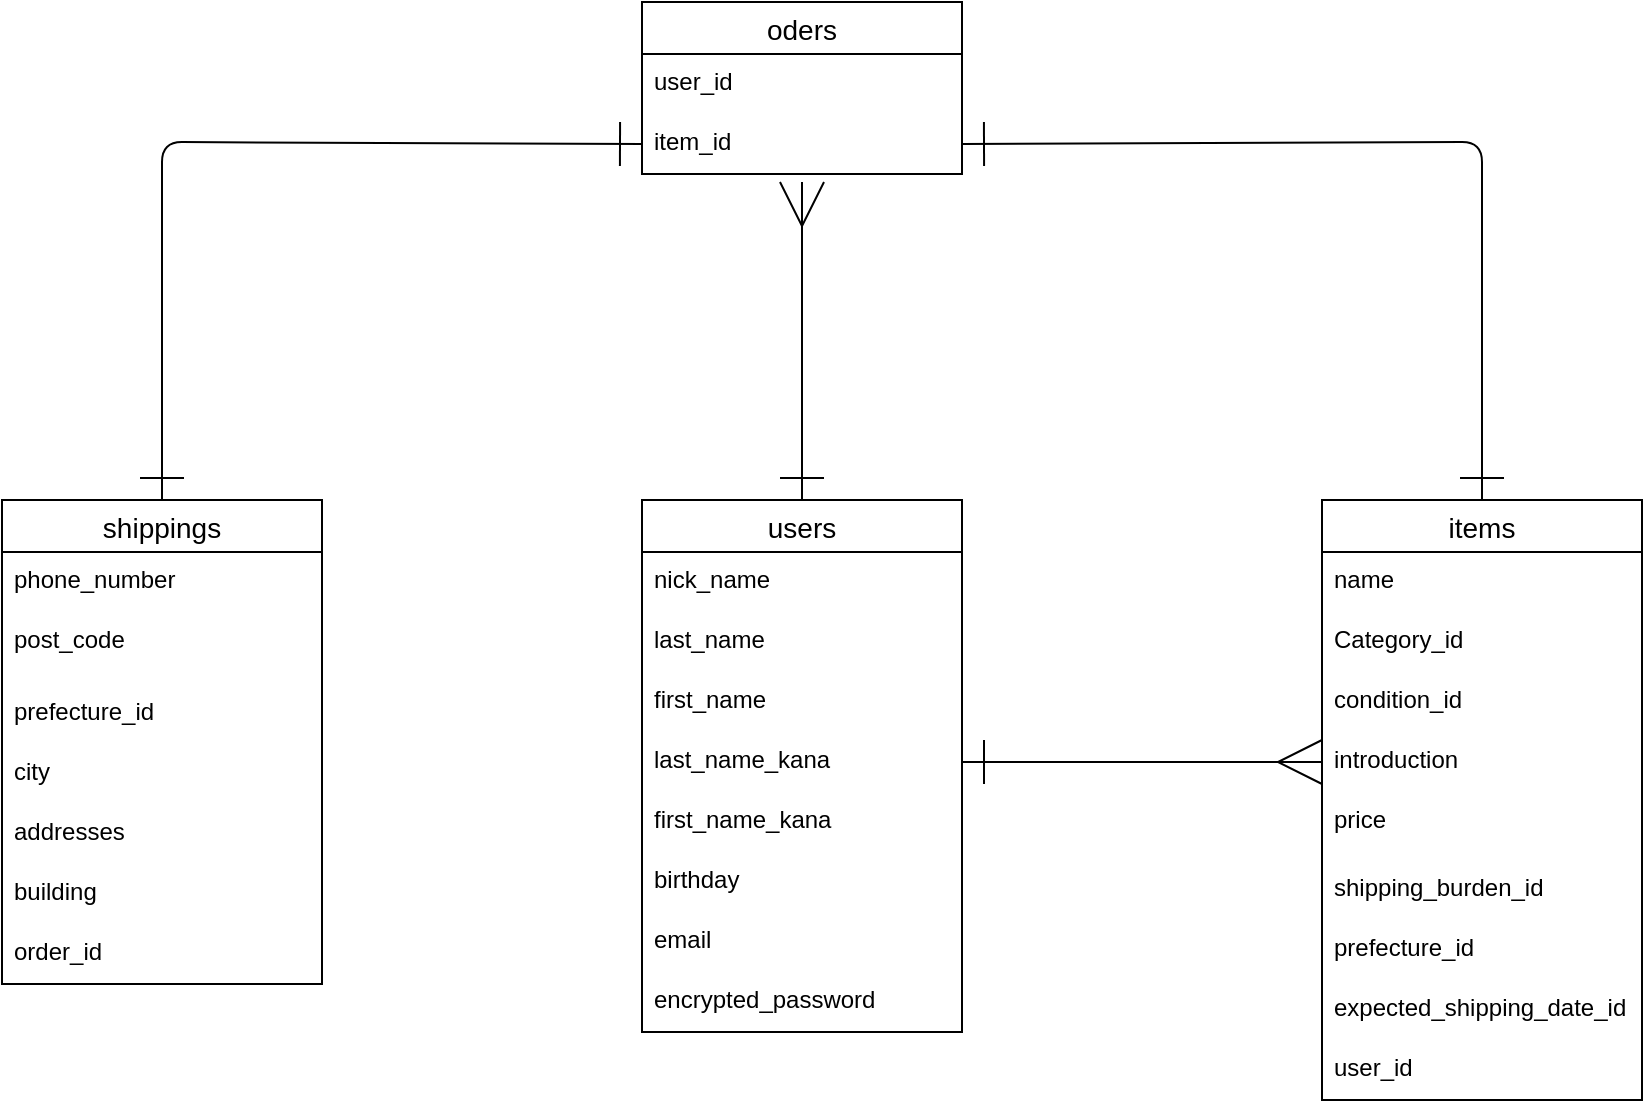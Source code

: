 <mxfile>
    <diagram id="qoujHvfrsgc2nFzQ4Caw" name="ページ1">
        <mxGraphModel dx="1082" dy="1124" grid="1" gridSize="10" guides="1" tooltips="1" connect="1" arrows="1" fold="1" page="1" pageScale="1" pageWidth="827" pageHeight="1169" math="0" shadow="0">
            <root>
                <mxCell id="0"/>
                <mxCell id="1" parent="0"/>
                <mxCell id="KNyMAkv7wVHLHsJy2t2F-1" value="oders" style="swimlane;fontStyle=0;childLayout=stackLayout;horizontal=1;startSize=26;horizontalStack=0;resizeParent=1;resizeParentMax=0;resizeLast=0;collapsible=1;marginBottom=0;align=center;fontSize=14;" parent="1" vertex="1">
                    <mxGeometry x="320" y="210" width="160" height="86" as="geometry"/>
                </mxCell>
                <mxCell id="KNyMAkv7wVHLHsJy2t2F-3" value="user_id" style="text;strokeColor=none;fillColor=none;spacingLeft=4;spacingRight=4;overflow=hidden;rotatable=0;points=[[0,0.5],[1,0.5]];portConstraint=eastwest;fontSize=12;" parent="KNyMAkv7wVHLHsJy2t2F-1" vertex="1">
                    <mxGeometry y="26" width="160" height="30" as="geometry"/>
                </mxCell>
                <mxCell id="KNyMAkv7wVHLHsJy2t2F-2" value="item_id" style="text;strokeColor=none;fillColor=none;spacingLeft=4;spacingRight=4;overflow=hidden;rotatable=0;points=[[0,0.5],[1,0.5]];portConstraint=eastwest;fontSize=12;" parent="KNyMAkv7wVHLHsJy2t2F-1" vertex="1">
                    <mxGeometry y="56" width="160" height="30" as="geometry"/>
                </mxCell>
                <mxCell id="KNyMAkv7wVHLHsJy2t2F-68" style="edgeStyle=none;jumpSize=6;html=1;exitX=0.5;exitY=0;exitDx=0;exitDy=0;entryX=0;entryY=0.5;entryDx=0;entryDy=0;startArrow=ERone;startFill=0;endArrow=ERone;endFill=0;startSize=20;endSize=20;" parent="1" source="KNyMAkv7wVHLHsJy2t2F-9" target="KNyMAkv7wVHLHsJy2t2F-2" edge="1">
                    <mxGeometry relative="1" as="geometry">
                        <Array as="points">
                            <mxPoint x="80" y="280"/>
                        </Array>
                    </mxGeometry>
                </mxCell>
                <mxCell id="KNyMAkv7wVHLHsJy2t2F-9" value="shippings" style="swimlane;fontStyle=0;childLayout=stackLayout;horizontal=1;startSize=26;horizontalStack=0;resizeParent=1;resizeParentMax=0;resizeLast=0;collapsible=1;marginBottom=0;align=center;fontSize=14;" parent="1" vertex="1">
                    <mxGeometry y="459" width="160" height="242" as="geometry"/>
                </mxCell>
                <mxCell id="KNyMAkv7wVHLHsJy2t2F-36" value="phone_number" style="text;strokeColor=none;fillColor=none;spacingLeft=4;spacingRight=4;overflow=hidden;rotatable=0;points=[[0,0.5],[1,0.5]];portConstraint=eastwest;fontSize=12;" parent="KNyMAkv7wVHLHsJy2t2F-9" vertex="1">
                    <mxGeometry y="26" width="160" height="30" as="geometry"/>
                </mxCell>
                <mxCell id="KNyMAkv7wVHLHsJy2t2F-12" value="post_code" style="text;strokeColor=none;fillColor=none;spacingLeft=4;spacingRight=4;overflow=hidden;rotatable=0;points=[[0,0.5],[1,0.5]];portConstraint=eastwest;fontSize=12;" parent="KNyMAkv7wVHLHsJy2t2F-9" vertex="1">
                    <mxGeometry y="56" width="160" height="36" as="geometry"/>
                </mxCell>
                <mxCell id="KNyMAkv7wVHLHsJy2t2F-38" value="prefecture_id" style="text;strokeColor=none;fillColor=none;spacingLeft=4;spacingRight=4;overflow=hidden;rotatable=0;points=[[0,0.5],[1,0.5]];portConstraint=eastwest;fontSize=12;" parent="KNyMAkv7wVHLHsJy2t2F-9" vertex="1">
                    <mxGeometry y="92" width="160" height="30" as="geometry"/>
                </mxCell>
                <mxCell id="KNyMAkv7wVHLHsJy2t2F-61" value="city" style="text;strokeColor=none;fillColor=none;spacingLeft=4;spacingRight=4;overflow=hidden;rotatable=0;points=[[0,0.5],[1,0.5]];portConstraint=eastwest;fontSize=12;" parent="KNyMAkv7wVHLHsJy2t2F-9" vertex="1">
                    <mxGeometry y="122" width="160" height="30" as="geometry"/>
                </mxCell>
                <mxCell id="KNyMAkv7wVHLHsJy2t2F-62" value="addresses" style="text;strokeColor=none;fillColor=none;spacingLeft=4;spacingRight=4;overflow=hidden;rotatable=0;points=[[0,0.5],[1,0.5]];portConstraint=eastwest;fontSize=12;" parent="KNyMAkv7wVHLHsJy2t2F-9" vertex="1">
                    <mxGeometry y="152" width="160" height="30" as="geometry"/>
                </mxCell>
                <mxCell id="KNyMAkv7wVHLHsJy2t2F-63" value="building" style="text;strokeColor=none;fillColor=none;spacingLeft=4;spacingRight=4;overflow=hidden;rotatable=0;points=[[0,0.5],[1,0.5]];portConstraint=eastwest;fontSize=12;" parent="KNyMAkv7wVHLHsJy2t2F-9" vertex="1">
                    <mxGeometry y="182" width="160" height="30" as="geometry"/>
                </mxCell>
                <mxCell id="KNyMAkv7wVHLHsJy2t2F-55" value="order_id" style="text;strokeColor=none;fillColor=none;spacingLeft=4;spacingRight=4;overflow=hidden;rotatable=0;points=[[0,0.5],[1,0.5]];portConstraint=eastwest;fontSize=12;" parent="KNyMAkv7wVHLHsJy2t2F-9" vertex="1">
                    <mxGeometry y="212" width="160" height="30" as="geometry"/>
                </mxCell>
                <mxCell id="KNyMAkv7wVHLHsJy2t2F-67" style="edgeStyle=none;jumpSize=6;html=1;exitX=0.5;exitY=0;exitDx=0;exitDy=0;entryX=1;entryY=0.5;entryDx=0;entryDy=0;startArrow=ERone;startFill=0;endArrow=ERone;endFill=0;startSize=20;endSize=20;" parent="1" source="KNyMAkv7wVHLHsJy2t2F-13" target="KNyMAkv7wVHLHsJy2t2F-2" edge="1">
                    <mxGeometry relative="1" as="geometry">
                        <Array as="points">
                            <mxPoint x="740" y="280"/>
                        </Array>
                    </mxGeometry>
                </mxCell>
                <mxCell id="KNyMAkv7wVHLHsJy2t2F-13" value="items" style="swimlane;fontStyle=0;childLayout=stackLayout;horizontal=1;startSize=26;horizontalStack=0;resizeParent=1;resizeParentMax=0;resizeLast=0;collapsible=1;marginBottom=0;align=center;fontSize=14;" parent="1" vertex="1">
                    <mxGeometry x="660" y="459" width="160" height="300" as="geometry"/>
                </mxCell>
                <mxCell id="KNyMAkv7wVHLHsJy2t2F-14" value="name" style="text;strokeColor=none;fillColor=none;spacingLeft=4;spacingRight=4;overflow=hidden;rotatable=0;points=[[0,0.5],[1,0.5]];portConstraint=eastwest;fontSize=12;" parent="KNyMAkv7wVHLHsJy2t2F-13" vertex="1">
                    <mxGeometry y="26" width="160" height="30" as="geometry"/>
                </mxCell>
                <mxCell id="KNyMAkv7wVHLHsJy2t2F-16" value="Category_id" style="text;strokeColor=none;fillColor=none;spacingLeft=4;spacingRight=4;overflow=hidden;rotatable=0;points=[[0,0.5],[1,0.5]];portConstraint=eastwest;fontSize=12;" parent="KNyMAkv7wVHLHsJy2t2F-13" vertex="1">
                    <mxGeometry y="56" width="160" height="30" as="geometry"/>
                </mxCell>
                <mxCell id="KNyMAkv7wVHLHsJy2t2F-56" value="condition_id" style="text;strokeColor=none;fillColor=none;spacingLeft=4;spacingRight=4;overflow=hidden;rotatable=0;points=[[0,0.5],[1,0.5]];portConstraint=eastwest;fontSize=12;" parent="KNyMAkv7wVHLHsJy2t2F-13" vertex="1">
                    <mxGeometry y="86" width="160" height="30" as="geometry"/>
                </mxCell>
                <mxCell id="KNyMAkv7wVHLHsJy2t2F-28" value="introduction" style="text;strokeColor=none;fillColor=none;spacingLeft=4;spacingRight=4;overflow=hidden;rotatable=0;points=[[0,0.5],[1,0.5]];portConstraint=eastwest;fontSize=12;" parent="KNyMAkv7wVHLHsJy2t2F-13" vertex="1">
                    <mxGeometry y="116" width="160" height="30" as="geometry"/>
                </mxCell>
                <mxCell id="KNyMAkv7wVHLHsJy2t2F-15" value="price" style="text;strokeColor=none;fillColor=none;spacingLeft=4;spacingRight=4;overflow=hidden;rotatable=0;points=[[0,0.5],[1,0.5]];portConstraint=eastwest;fontSize=12;" parent="KNyMAkv7wVHLHsJy2t2F-13" vertex="1">
                    <mxGeometry y="146" width="160" height="34" as="geometry"/>
                </mxCell>
                <mxCell id="KNyMAkv7wVHLHsJy2t2F-34" value="shipping_burden_id" style="text;strokeColor=none;fillColor=none;spacingLeft=4;spacingRight=4;overflow=hidden;rotatable=0;points=[[0,0.5],[1,0.5]];portConstraint=eastwest;fontSize=12;" parent="KNyMAkv7wVHLHsJy2t2F-13" vertex="1">
                    <mxGeometry y="180" width="160" height="30" as="geometry"/>
                </mxCell>
                <mxCell id="KNyMAkv7wVHLHsJy2t2F-57" value="prefecture_id" style="text;strokeColor=none;fillColor=none;spacingLeft=4;spacingRight=4;overflow=hidden;rotatable=0;points=[[0,0.5],[1,0.5]];portConstraint=eastwest;fontSize=12;" parent="KNyMAkv7wVHLHsJy2t2F-13" vertex="1">
                    <mxGeometry y="210" width="160" height="30" as="geometry"/>
                </mxCell>
                <mxCell id="KNyMAkv7wVHLHsJy2t2F-58" value="expected_shipping_date_id" style="text;strokeColor=none;fillColor=none;spacingLeft=4;spacingRight=4;overflow=hidden;rotatable=0;points=[[0,0.5],[1,0.5]];portConstraint=eastwest;fontSize=12;" parent="KNyMAkv7wVHLHsJy2t2F-13" vertex="1">
                    <mxGeometry y="240" width="160" height="30" as="geometry"/>
                </mxCell>
                <mxCell id="KNyMAkv7wVHLHsJy2t2F-23" value="user_id" style="text;strokeColor=none;fillColor=none;spacingLeft=4;spacingRight=4;overflow=hidden;rotatable=0;points=[[0,0.5],[1,0.5]];portConstraint=eastwest;fontSize=12;" parent="KNyMAkv7wVHLHsJy2t2F-13" vertex="1">
                    <mxGeometry y="270" width="160" height="30" as="geometry"/>
                </mxCell>
                <mxCell id="KNyMAkv7wVHLHsJy2t2F-64" style="edgeStyle=none;jumpSize=6;html=1;exitX=0.5;exitY=0;exitDx=0;exitDy=0;startArrow=ERone;startFill=0;endArrow=ERmany;endFill=0;startSize=20;endSize=20;" parent="1" source="KNyMAkv7wVHLHsJy2t2F-17" edge="1">
                    <mxGeometry relative="1" as="geometry">
                        <mxPoint x="400" y="300" as="targetPoint"/>
                        <Array as="points">
                            <mxPoint x="400" y="330"/>
                        </Array>
                    </mxGeometry>
                </mxCell>
                <mxCell id="KNyMAkv7wVHLHsJy2t2F-17" value="users" style="swimlane;fontStyle=0;childLayout=stackLayout;horizontal=1;startSize=26;horizontalStack=0;resizeParent=1;resizeParentMax=0;resizeLast=0;collapsible=1;marginBottom=0;align=center;fontSize=14;" parent="1" vertex="1">
                    <mxGeometry x="320" y="459" width="160" height="266" as="geometry"/>
                </mxCell>
                <mxCell id="KNyMAkv7wVHLHsJy2t2F-30" value="nick_name" style="text;strokeColor=none;fillColor=none;spacingLeft=4;spacingRight=4;overflow=hidden;rotatable=0;points=[[0,0.5],[1,0.5]];portConstraint=eastwest;fontSize=12;" parent="KNyMAkv7wVHLHsJy2t2F-17" vertex="1">
                    <mxGeometry y="26" width="160" height="30" as="geometry"/>
                </mxCell>
                <mxCell id="KNyMAkv7wVHLHsJy2t2F-27" value="last_name" style="text;strokeColor=none;fillColor=none;spacingLeft=4;spacingRight=4;overflow=hidden;rotatable=0;points=[[0,0.5],[1,0.5]];portConstraint=eastwest;fontSize=12;" parent="KNyMAkv7wVHLHsJy2t2F-17" vertex="1">
                    <mxGeometry y="56" width="160" height="30" as="geometry"/>
                </mxCell>
                <mxCell id="KNyMAkv7wVHLHsJy2t2F-20" value="first_name" style="text;strokeColor=none;fillColor=none;spacingLeft=4;spacingRight=4;overflow=hidden;rotatable=0;points=[[0,0.5],[1,0.5]];portConstraint=eastwest;fontSize=12;" parent="KNyMAkv7wVHLHsJy2t2F-17" vertex="1">
                    <mxGeometry y="86" width="160" height="30" as="geometry"/>
                </mxCell>
                <mxCell id="KNyMAkv7wVHLHsJy2t2F-26" value="last_name_kana" style="text;strokeColor=none;fillColor=none;spacingLeft=4;spacingRight=4;overflow=hidden;rotatable=0;points=[[0,0.5],[1,0.5]];portConstraint=eastwest;fontSize=12;" parent="KNyMAkv7wVHLHsJy2t2F-17" vertex="1">
                    <mxGeometry y="116" width="160" height="30" as="geometry"/>
                </mxCell>
                <mxCell id="KNyMAkv7wVHLHsJy2t2F-59" value="first_name_kana" style="text;strokeColor=none;fillColor=none;spacingLeft=4;spacingRight=4;overflow=hidden;rotatable=0;points=[[0,0.5],[1,0.5]];portConstraint=eastwest;fontSize=12;" parent="KNyMAkv7wVHLHsJy2t2F-17" vertex="1">
                    <mxGeometry y="146" width="160" height="30" as="geometry"/>
                </mxCell>
                <mxCell id="KNyMAkv7wVHLHsJy2t2F-60" value="birthday" style="text;strokeColor=none;fillColor=none;spacingLeft=4;spacingRight=4;overflow=hidden;rotatable=0;points=[[0,0.5],[1,0.5]];portConstraint=eastwest;fontSize=12;" parent="KNyMAkv7wVHLHsJy2t2F-17" vertex="1">
                    <mxGeometry y="176" width="160" height="30" as="geometry"/>
                </mxCell>
                <mxCell id="KNyMAkv7wVHLHsJy2t2F-18" value="email" style="text;strokeColor=none;fillColor=none;spacingLeft=4;spacingRight=4;overflow=hidden;rotatable=0;points=[[0,0.5],[1,0.5]];portConstraint=eastwest;fontSize=12;" parent="KNyMAkv7wVHLHsJy2t2F-17" vertex="1">
                    <mxGeometry y="206" width="160" height="30" as="geometry"/>
                </mxCell>
                <mxCell id="KNyMAkv7wVHLHsJy2t2F-19" value="encrypted_password" style="text;strokeColor=none;fillColor=none;spacingLeft=4;spacingRight=4;overflow=hidden;rotatable=0;points=[[0,0.5],[1,0.5]];portConstraint=eastwest;fontSize=12;" parent="KNyMAkv7wVHLHsJy2t2F-17" vertex="1">
                    <mxGeometry y="236" width="160" height="30" as="geometry"/>
                </mxCell>
                <mxCell id="2" style="edgeStyle=none;html=1;exitX=1;exitY=0.5;exitDx=0;exitDy=0;entryX=0;entryY=0.5;entryDx=0;entryDy=0;endArrow=ERmany;endFill=0;startArrow=ERone;startFill=0;endSize=20;startSize=20;" edge="1" parent="1" source="KNyMAkv7wVHLHsJy2t2F-26" target="KNyMAkv7wVHLHsJy2t2F-28">
                    <mxGeometry relative="1" as="geometry"/>
                </mxCell>
            </root>
        </mxGraphModel>
    </diagram>
    <diagram id="agypoGWg5hpHjAsxfdMR" name="ページ2">
        <mxGraphModel dx="762" dy="1124" grid="1" gridSize="10" guides="1" tooltips="1" connect="1" arrows="1" fold="1" page="1" pageScale="1" pageWidth="827" pageHeight="1169" math="0" shadow="0">
            <root>
                <mxCell id="0"/>
                <mxCell id="1" parent="0"/>
            </root>
        </mxGraphModel>
    </diagram>
</mxfile>